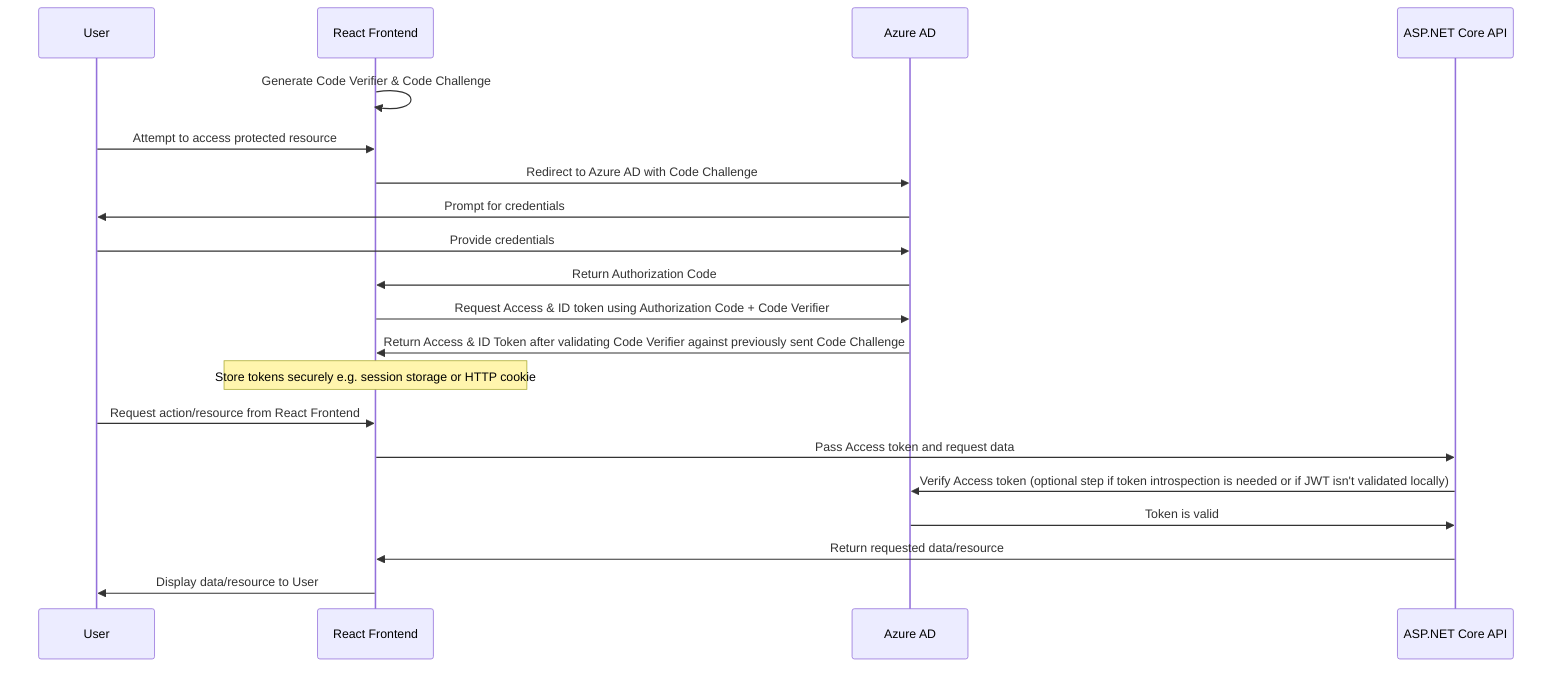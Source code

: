 ﻿sequenceDiagram
    participant User as User
    participant ReactApp as React Frontend
    participant AzureAD as Azure AD
    participant BackendAPI as ASP.NET Core API

    ReactApp->>ReactApp: Generate Code Verifier & Code Challenge
    User->>ReactApp: Attempt to access protected resource
    ReactApp->>AzureAD: Redirect to Azure AD with Code Challenge
    AzureAD->>User: Prompt for credentials
    User->>AzureAD: Provide credentials
    AzureAD->>ReactApp: Return Authorization Code
    ReactApp->>AzureAD: Request Access & ID token using Authorization Code + Code Verifier
    AzureAD->>ReactApp: Return Access & ID Token after validating Code Verifier against previously sent Code Challenge
    Note over ReactApp: Store tokens securely e.g. session storage or HTTP cookie
    User->>ReactApp: Request action/resource from React Frontend
    ReactApp->>BackendAPI: Pass Access token and request data
    BackendAPI->>AzureAD: Verify Access token (optional step if token introspection is needed or if JWT isn't validated locally)
    AzureAD->>BackendAPI: Token is valid
    BackendAPI->>ReactApp: Return requested data/resource
    ReactApp->>User: Display data/resource to User